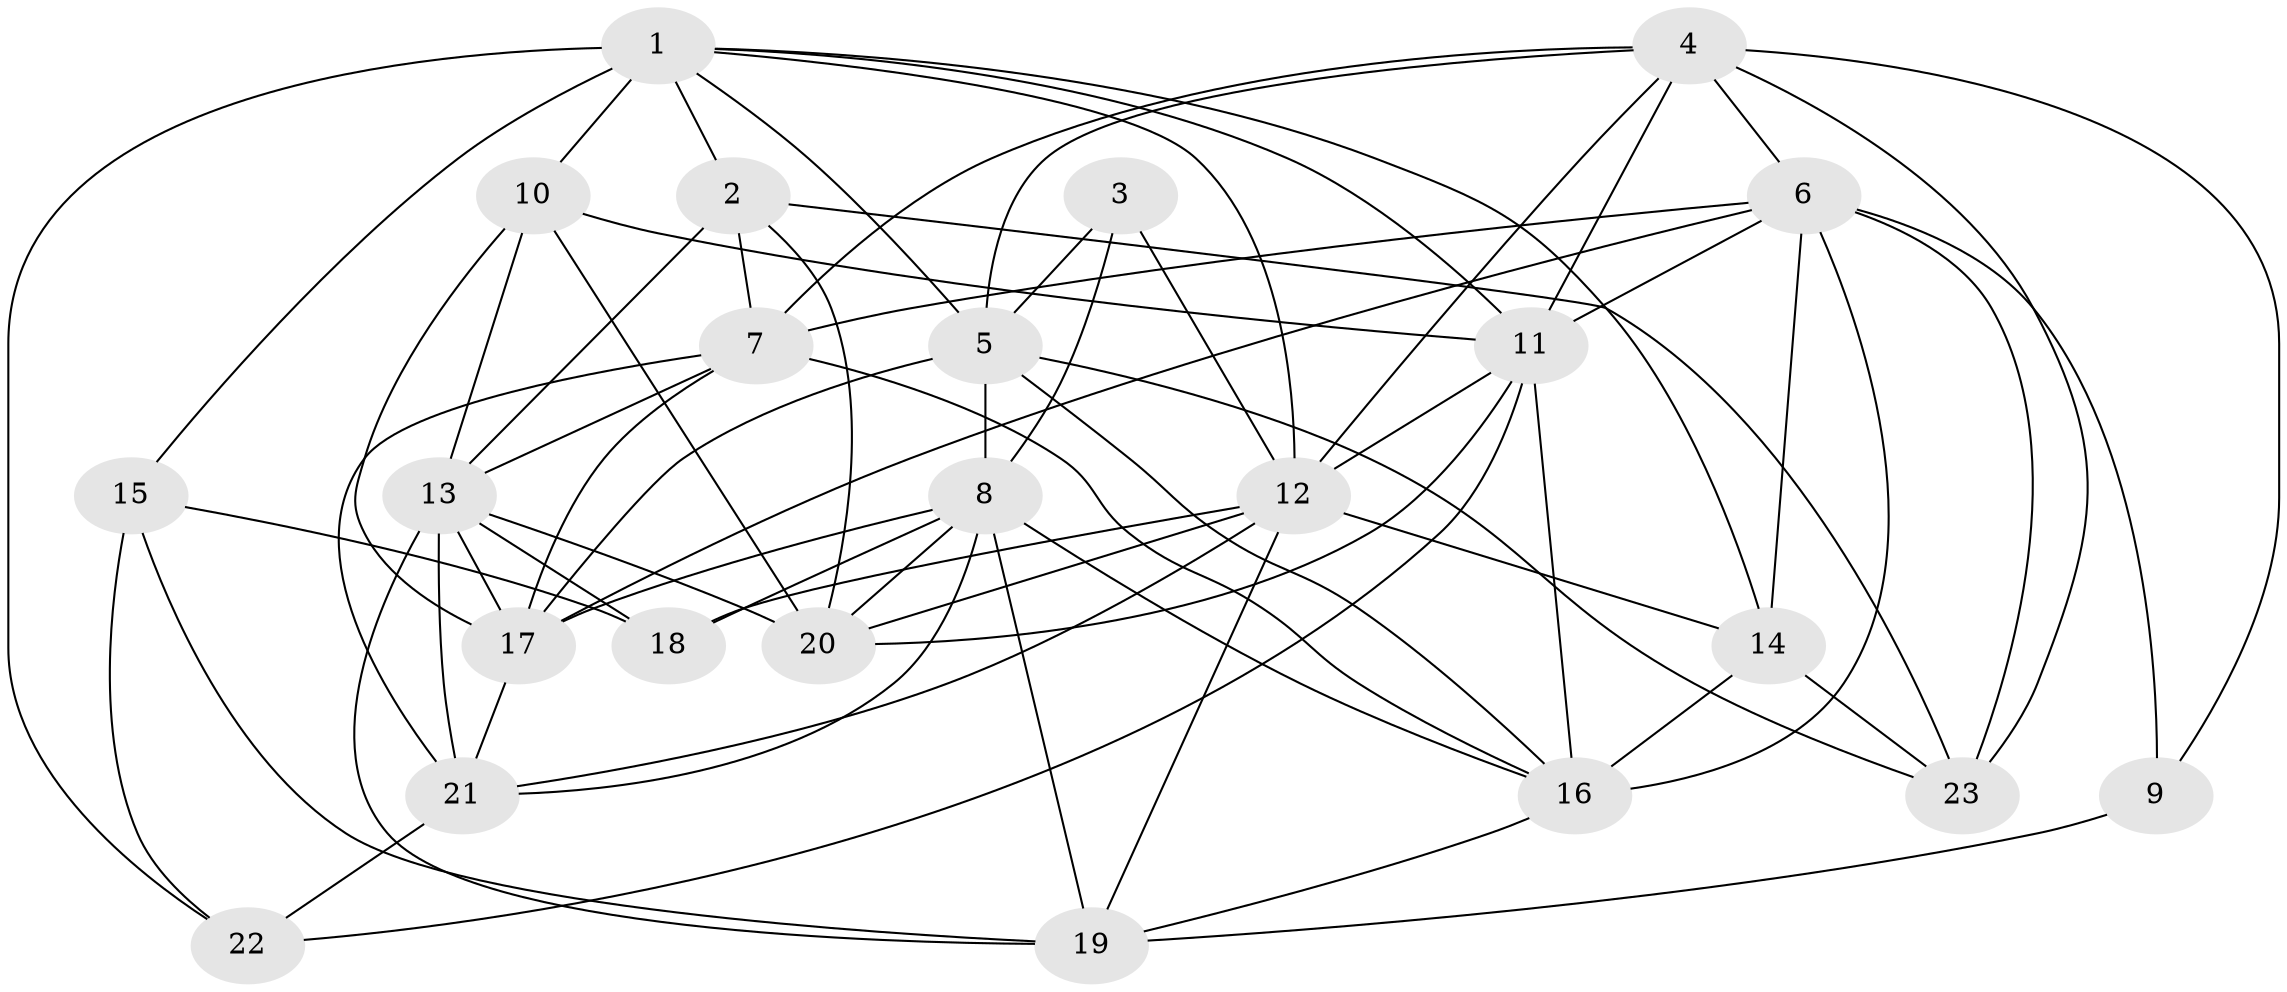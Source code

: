 // original degree distribution, {4: 1.0}
// Generated by graph-tools (version 1.1) at 2025/54/03/04/25 22:54:05]
// undirected, 23 vertices, 70 edges
graph export_dot {
  node [color=gray90,style=filled];
  1;
  2;
  3;
  4;
  5;
  6;
  7;
  8;
  9;
  10;
  11;
  12;
  13;
  14;
  15;
  16;
  17;
  18;
  19;
  20;
  21;
  22;
  23;
  1 -- 2 [weight=1.0];
  1 -- 5 [weight=1.0];
  1 -- 10 [weight=2.0];
  1 -- 11 [weight=1.0];
  1 -- 12 [weight=1.0];
  1 -- 14 [weight=1.0];
  1 -- 15 [weight=2.0];
  1 -- 22 [weight=1.0];
  2 -- 7 [weight=2.0];
  2 -- 13 [weight=1.0];
  2 -- 20 [weight=1.0];
  2 -- 23 [weight=1.0];
  3 -- 5 [weight=1.0];
  3 -- 8 [weight=3.0];
  3 -- 12 [weight=2.0];
  4 -- 5 [weight=2.0];
  4 -- 6 [weight=1.0];
  4 -- 7 [weight=1.0];
  4 -- 9 [weight=1.0];
  4 -- 11 [weight=2.0];
  4 -- 12 [weight=1.0];
  4 -- 23 [weight=2.0];
  5 -- 8 [weight=1.0];
  5 -- 16 [weight=1.0];
  5 -- 17 [weight=1.0];
  5 -- 23 [weight=1.0];
  6 -- 7 [weight=1.0];
  6 -- 9 [weight=1.0];
  6 -- 11 [weight=2.0];
  6 -- 14 [weight=2.0];
  6 -- 16 [weight=2.0];
  6 -- 17 [weight=2.0];
  6 -- 23 [weight=1.0];
  7 -- 13 [weight=1.0];
  7 -- 16 [weight=1.0];
  7 -- 17 [weight=1.0];
  7 -- 21 [weight=1.0];
  8 -- 16 [weight=2.0];
  8 -- 17 [weight=1.0];
  8 -- 18 [weight=2.0];
  8 -- 19 [weight=1.0];
  8 -- 20 [weight=1.0];
  8 -- 21 [weight=1.0];
  9 -- 19 [weight=2.0];
  10 -- 11 [weight=1.0];
  10 -- 13 [weight=3.0];
  10 -- 17 [weight=1.0];
  10 -- 20 [weight=1.0];
  11 -- 12 [weight=1.0];
  11 -- 16 [weight=1.0];
  11 -- 20 [weight=1.0];
  11 -- 22 [weight=1.0];
  12 -- 14 [weight=1.0];
  12 -- 18 [weight=1.0];
  12 -- 19 [weight=1.0];
  12 -- 20 [weight=1.0];
  12 -- 21 [weight=1.0];
  13 -- 17 [weight=1.0];
  13 -- 18 [weight=2.0];
  13 -- 19 [weight=2.0];
  13 -- 20 [weight=1.0];
  13 -- 21 [weight=1.0];
  14 -- 16 [weight=1.0];
  14 -- 23 [weight=1.0];
  15 -- 18 [weight=1.0];
  15 -- 19 [weight=2.0];
  15 -- 22 [weight=1.0];
  16 -- 19 [weight=2.0];
  17 -- 21 [weight=1.0];
  21 -- 22 [weight=1.0];
}
